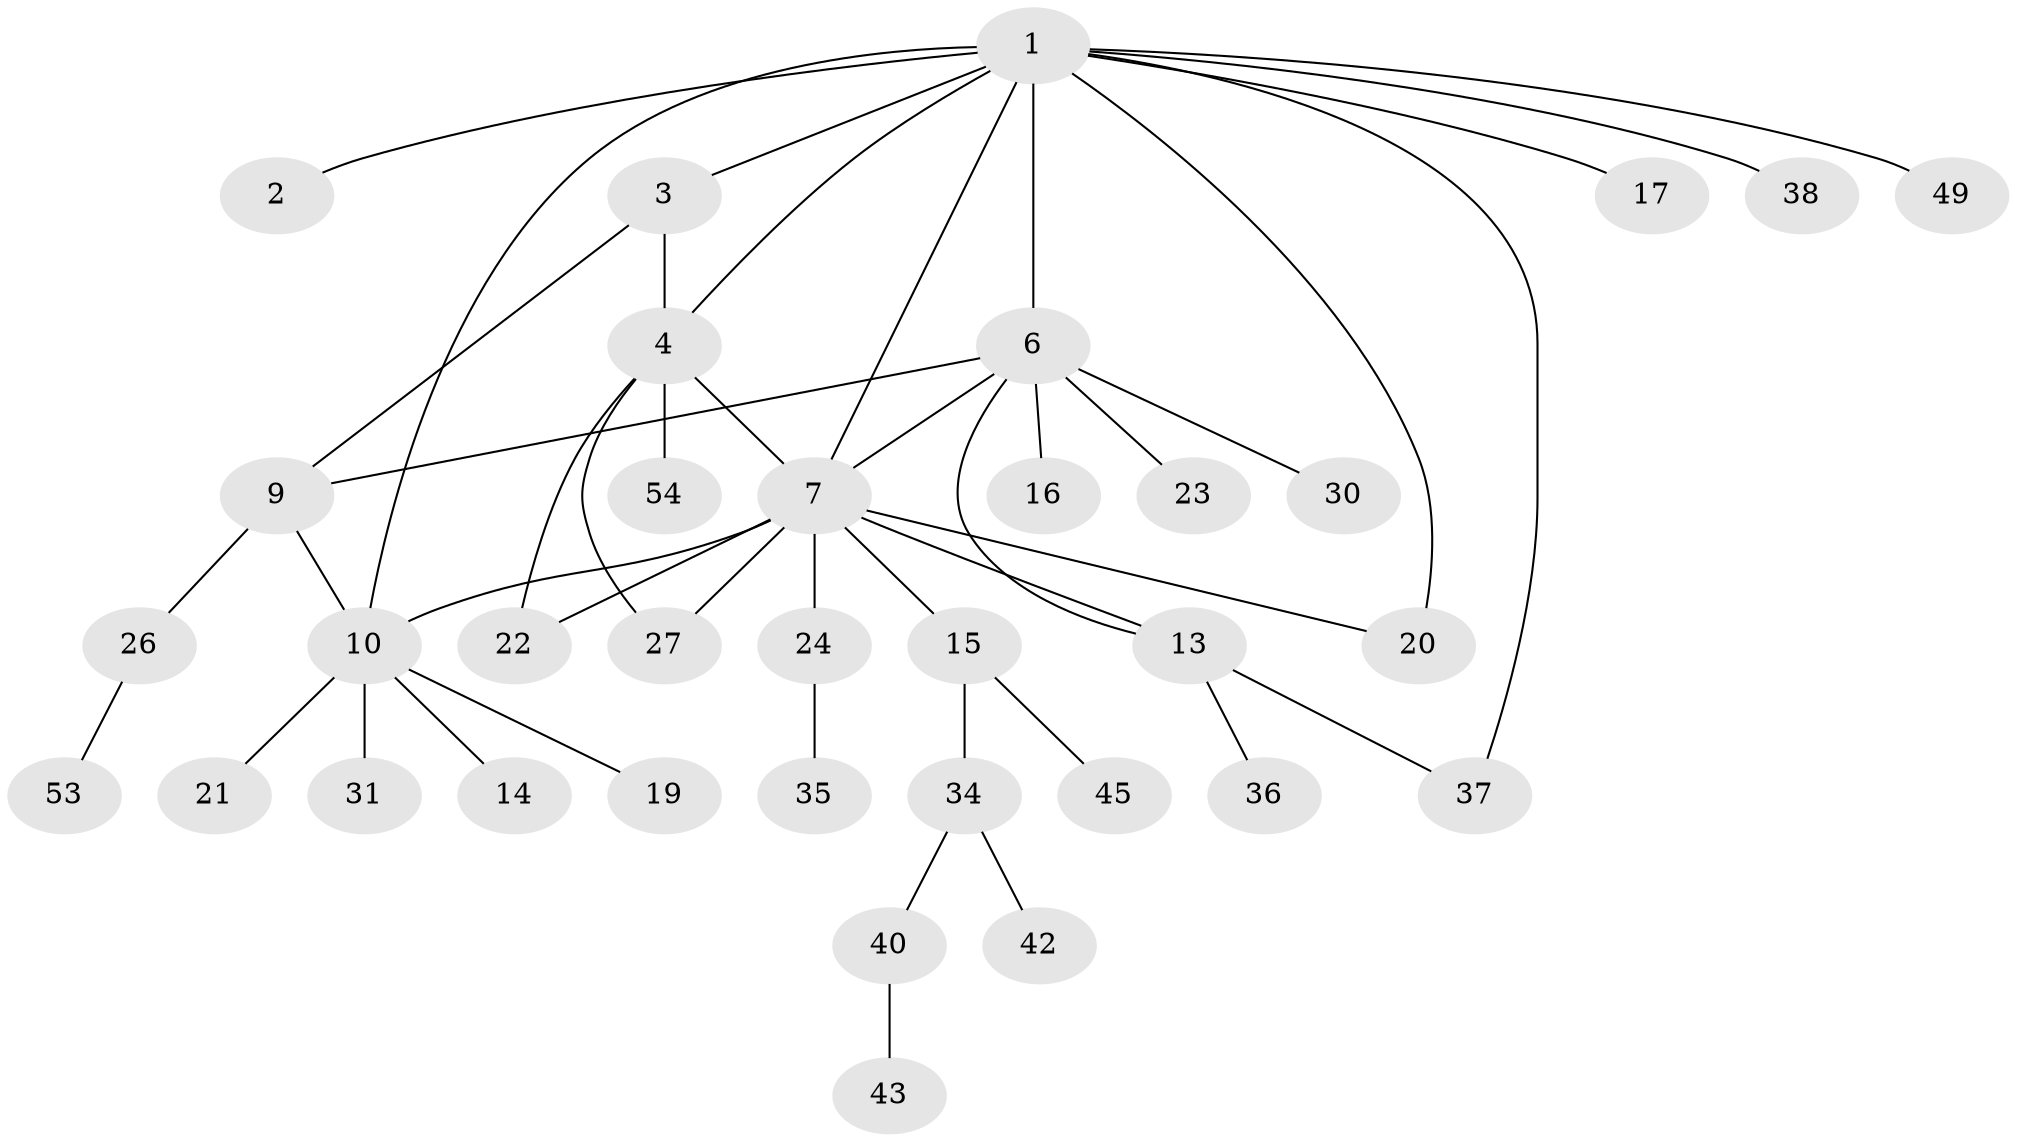 // Generated by graph-tools (version 1.1) at 2025/24/03/03/25 07:24:16]
// undirected, 35 vertices, 45 edges
graph export_dot {
graph [start="1"]
  node [color=gray90,style=filled];
  1 [super="+5"];
  2 [super="+39"];
  3 [super="+12"];
  4 [super="+11"];
  6 [super="+44"];
  7 [super="+8"];
  9;
  10 [super="+28"];
  13 [super="+18"];
  14 [super="+50"];
  15 [super="+33"];
  16;
  17;
  19 [super="+25"];
  20;
  21;
  22;
  23;
  24 [super="+29"];
  26 [super="+32"];
  27;
  30;
  31;
  34;
  35 [super="+41"];
  36;
  37 [super="+46"];
  38;
  40 [super="+48"];
  42 [super="+47"];
  43 [super="+51"];
  45;
  49 [super="+52"];
  53;
  54;
  1 -- 2;
  1 -- 4;
  1 -- 7;
  1 -- 10;
  1 -- 17;
  1 -- 20;
  1 -- 37;
  1 -- 38;
  1 -- 3;
  1 -- 6;
  1 -- 49;
  3 -- 4;
  3 -- 9;
  4 -- 7;
  4 -- 22;
  4 -- 27;
  4 -- 54;
  6 -- 7;
  6 -- 9;
  6 -- 13;
  6 -- 16;
  6 -- 23;
  6 -- 30;
  7 -- 22;
  7 -- 24;
  7 -- 20;
  7 -- 10;
  7 -- 27;
  7 -- 15;
  7 -- 13;
  9 -- 10;
  9 -- 26;
  10 -- 14;
  10 -- 19;
  10 -- 21;
  10 -- 31;
  13 -- 36;
  13 -- 37;
  15 -- 34;
  15 -- 45;
  24 -- 35;
  26 -- 53;
  34 -- 40;
  34 -- 42;
  40 -- 43;
}
